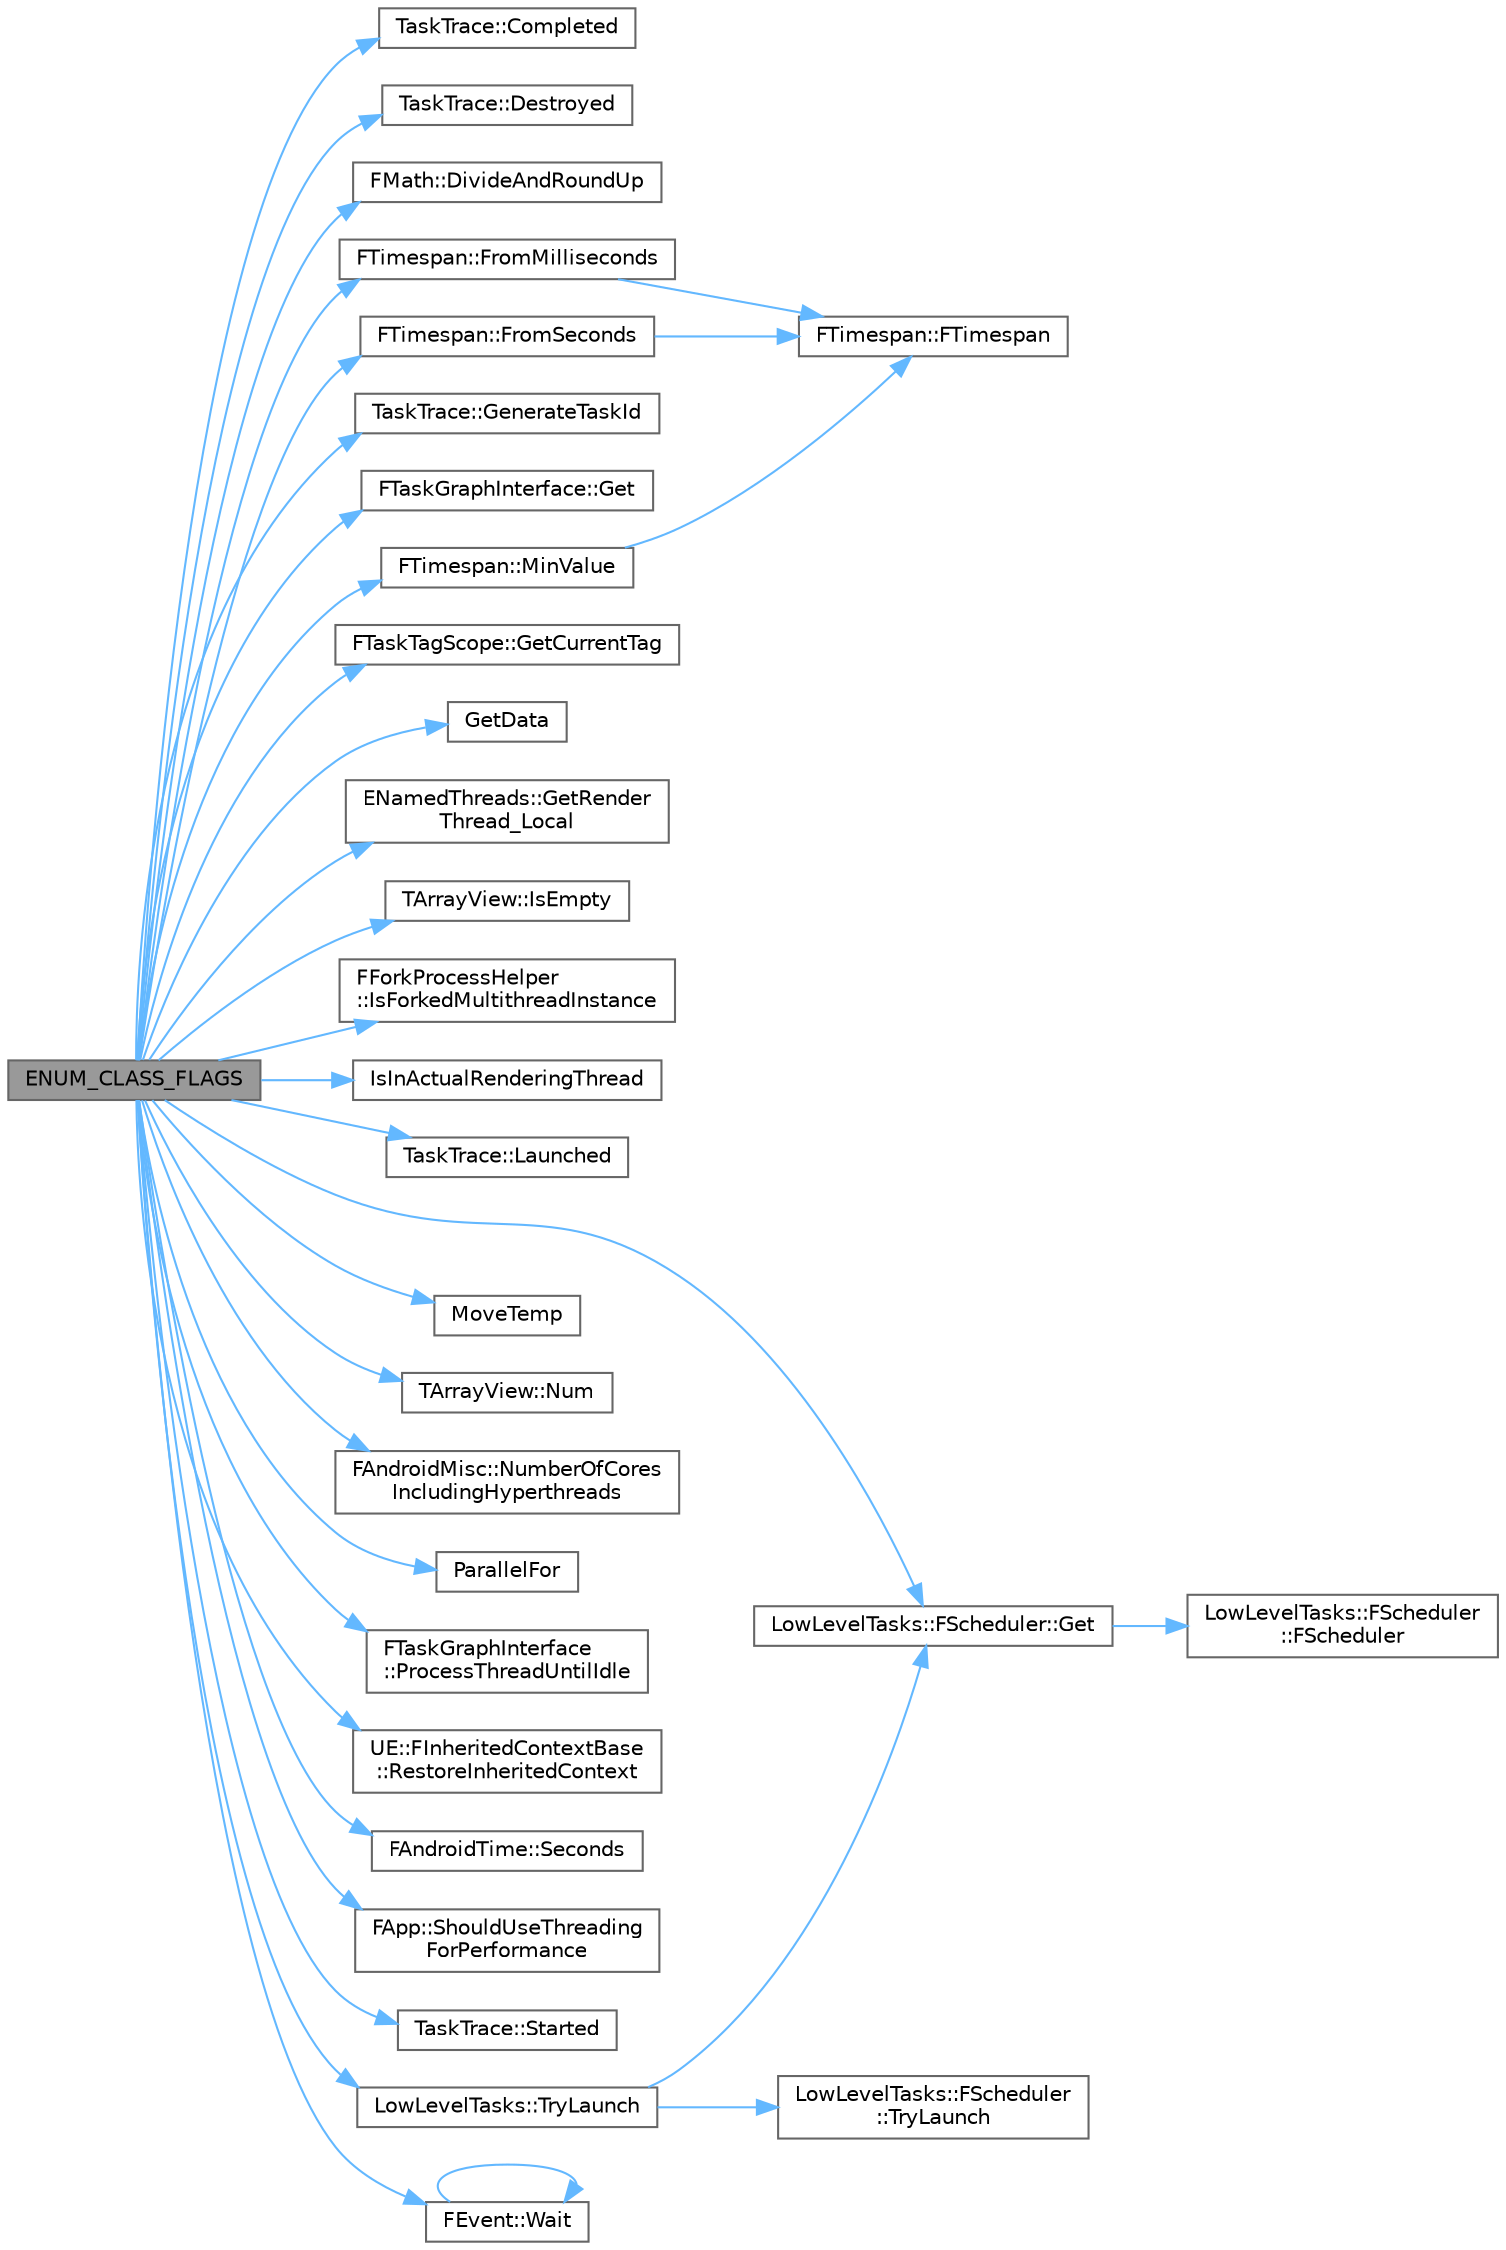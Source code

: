 digraph "ENUM_CLASS_FLAGS"
{
 // INTERACTIVE_SVG=YES
 // LATEX_PDF_SIZE
  bgcolor="transparent";
  edge [fontname=Helvetica,fontsize=10,labelfontname=Helvetica,labelfontsize=10];
  node [fontname=Helvetica,fontsize=10,shape=box,height=0.2,width=0.4];
  rankdir="LR";
  Node1 [id="Node000001",label="ENUM_CLASS_FLAGS",height=0.2,width=0.4,color="gray40", fillcolor="grey60", style="filled", fontcolor="black",tooltip=" "];
  Node1 -> Node2 [id="edge1_Node000001_Node000002",color="steelblue1",style="solid",tooltip=" "];
  Node2 [id="Node000002",label="TaskTrace::Completed",height=0.2,width=0.4,color="grey40", fillcolor="white", style="filled",URL="$dd/dcb/namespaceTaskTrace.html#afd1a28a1e696e22a39947f16dad7c7a1",tooltip=" "];
  Node1 -> Node3 [id="edge2_Node000001_Node000003",color="steelblue1",style="solid",tooltip=" "];
  Node3 [id="Node000003",label="TaskTrace::Destroyed",height=0.2,width=0.4,color="grey40", fillcolor="white", style="filled",URL="$dd/dcb/namespaceTaskTrace.html#a206beda3b790edde46093cf5730c804e",tooltip=" "];
  Node1 -> Node4 [id="edge3_Node000001_Node000004",color="steelblue1",style="solid",tooltip=" "];
  Node4 [id="Node000004",label="FMath::DivideAndRoundUp",height=0.2,width=0.4,color="grey40", fillcolor="white", style="filled",URL="$dc/d20/structFMath.html#ae928a1450f7427dabf9ee2bec4677742",tooltip="Divides two integers and rounds up."];
  Node1 -> Node5 [id="edge4_Node000001_Node000005",color="steelblue1",style="solid",tooltip=" "];
  Node5 [id="Node000005",label="FTimespan::FromMilliseconds",height=0.2,width=0.4,color="grey40", fillcolor="white", style="filled",URL="$d0/d12/structFTimespan.html#aeffda0245179d4e432bfb594489d87b9",tooltip="Create a time span that represents the specified number of milliseconds."];
  Node5 -> Node6 [id="edge5_Node000005_Node000006",color="steelblue1",style="solid",tooltip=" "];
  Node6 [id="Node000006",label="FTimespan::FTimespan",height=0.2,width=0.4,color="grey40", fillcolor="white", style="filled",URL="$d0/d12/structFTimespan.html#aca97170059e97d76b01788f7103fba7a",tooltip="Default constructor (zero initialization)."];
  Node1 -> Node7 [id="edge6_Node000001_Node000007",color="steelblue1",style="solid",tooltip=" "];
  Node7 [id="Node000007",label="FTimespan::FromSeconds",height=0.2,width=0.4,color="grey40", fillcolor="white", style="filled",URL="$d0/d12/structFTimespan.html#adbd771dd30660c80d49a60b4f92baac4",tooltip="Create a time span that represents the specified number of seconds."];
  Node7 -> Node6 [id="edge7_Node000007_Node000006",color="steelblue1",style="solid",tooltip=" "];
  Node1 -> Node8 [id="edge8_Node000001_Node000008",color="steelblue1",style="solid",tooltip=" "];
  Node8 [id="Node000008",label="TaskTrace::GenerateTaskId",height=0.2,width=0.4,color="grey40", fillcolor="white", style="filled",URL="$dd/dcb/namespaceTaskTrace.html#a55b32ed79e32a12c2130b80ae015031c",tooltip=" "];
  Node1 -> Node9 [id="edge9_Node000001_Node000009",color="steelblue1",style="solid",tooltip=" "];
  Node9 [id="Node000009",label="FTaskGraphInterface::Get",height=0.2,width=0.4,color="grey40", fillcolor="white", style="filled",URL="$df/d19/classFTaskGraphInterface.html#abfd26b251bea43c5077b6b7adcc459be",tooltip="Singleton for the system."];
  Node1 -> Node10 [id="edge10_Node000001_Node000010",color="steelblue1",style="solid",tooltip=" "];
  Node10 [id="Node000010",label="LowLevelTasks::FScheduler::Get",height=0.2,width=0.4,color="grey40", fillcolor="white", style="filled",URL="$df/dd0/classLowLevelTasks_1_1FScheduler.html#a53651e891425200d0d5b150e5ea5cd0c",tooltip=" "];
  Node10 -> Node11 [id="edge11_Node000010_Node000011",color="steelblue1",style="solid",tooltip=" "];
  Node11 [id="Node000011",label="LowLevelTasks::FScheduler\l::FScheduler",height=0.2,width=0.4,color="grey40", fillcolor="white", style="filled",URL="$df/dd0/classLowLevelTasks_1_1FScheduler.html#a5de33ac0315d13706d2ba3ffcf47e9d3",tooltip=" "];
  Node1 -> Node12 [id="edge12_Node000001_Node000012",color="steelblue1",style="solid",tooltip=" "];
  Node12 [id="Node000012",label="FTaskTagScope::GetCurrentTag",height=0.2,width=0.4,color="grey40", fillcolor="white", style="filled",URL="$d4/d8d/classFTaskTagScope.html#adbbeb1eb401ba77d26e15a8283b224f8",tooltip=" "];
  Node1 -> Node13 [id="edge13_Node000001_Node000013",color="steelblue1",style="solid",tooltip=" "];
  Node13 [id="Node000013",label="GetData",height=0.2,width=0.4,color="grey40", fillcolor="white", style="filled",URL="$d3/ddf/StringConv_8h.html#a4111b73e6a9d7101173e7223118962f3",tooltip=" "];
  Node1 -> Node14 [id="edge14_Node000001_Node000014",color="steelblue1",style="solid",tooltip=" "];
  Node14 [id="Node000014",label="ENamedThreads::GetRender\lThread_Local",height=0.2,width=0.4,color="grey40", fillcolor="white", style="filled",URL="$db/d7c/namespaceENamedThreads.html#a4e1992e463aa5fd88e16925c68342df8",tooltip=" "];
  Node1 -> Node15 [id="edge15_Node000001_Node000015",color="steelblue1",style="solid",tooltip=" "];
  Node15 [id="Node000015",label="TArrayView::IsEmpty",height=0.2,width=0.4,color="grey40", fillcolor="white", style="filled",URL="$db/d13/classTArrayView.html#a4ff5dbedc5bb83d06568b18e474d6d9a",tooltip="Returns true if the array view is empty and contains no elements."];
  Node1 -> Node16 [id="edge16_Node000001_Node000016",color="steelblue1",style="solid",tooltip=" "];
  Node16 [id="Node000016",label="FForkProcessHelper\l::IsForkedMultithreadInstance",height=0.2,width=0.4,color="grey40", fillcolor="white", style="filled",URL="$da/d99/classFForkProcessHelper.html#abeb108b4fc5c308c957b6a98317396de",tooltip="Are we a forked process that supports multithreading This only becomes true after its safe to be mult..."];
  Node1 -> Node17 [id="edge17_Node000001_Node000017",color="steelblue1",style="solid",tooltip=" "];
  Node17 [id="Node000017",label="IsInActualRenderingThread",height=0.2,width=0.4,color="grey40", fillcolor="white", style="filled",URL="$d5/d8c/CoreGlobals_8h.html#aa07c104b2e43382ace98cf1e5bd32038",tooltip=" "];
  Node1 -> Node18 [id="edge18_Node000001_Node000018",color="steelblue1",style="solid",tooltip=" "];
  Node18 [id="Node000018",label="TaskTrace::Launched",height=0.2,width=0.4,color="grey40", fillcolor="white", style="filled",URL="$dd/dcb/namespaceTaskTrace.html#a05a6e2014b9b2d25ca97a6ecb1a1c030",tooltip=" "];
  Node1 -> Node19 [id="edge19_Node000001_Node000019",color="steelblue1",style="solid",tooltip=" "];
  Node19 [id="Node000019",label="FTimespan::MinValue",height=0.2,width=0.4,color="grey40", fillcolor="white", style="filled",URL="$d0/d12/structFTimespan.html#a567a22878b3f4325294e6602ac999d66",tooltip="Return the minimum time span value."];
  Node19 -> Node6 [id="edge20_Node000019_Node000006",color="steelblue1",style="solid",tooltip=" "];
  Node1 -> Node20 [id="edge21_Node000001_Node000020",color="steelblue1",style="solid",tooltip=" "];
  Node20 [id="Node000020",label="MoveTemp",height=0.2,width=0.4,color="grey40", fillcolor="white", style="filled",URL="$d4/d24/UnrealTemplate_8h.html#ad5e6c049aeb9c9115fec514ba581dbb6",tooltip="MoveTemp will cast a reference to an rvalue reference."];
  Node1 -> Node21 [id="edge22_Node000001_Node000021",color="steelblue1",style="solid",tooltip=" "];
  Node21 [id="Node000021",label="TArrayView::Num",height=0.2,width=0.4,color="grey40", fillcolor="white", style="filled",URL="$db/d13/classTArrayView.html#ae5b1658ae1312e54b0d669664cbf88ed",tooltip="Returns number of elements in array."];
  Node1 -> Node22 [id="edge23_Node000001_Node000022",color="steelblue1",style="solid",tooltip=" "];
  Node22 [id="Node000022",label="FAndroidMisc::NumberOfCores\lIncludingHyperthreads",height=0.2,width=0.4,color="grey40", fillcolor="white", style="filled",URL="$db/d8b/structFAndroidMisc.html#ada9631fd66aa2e52d63c8115e37f20ac",tooltip=" "];
  Node1 -> Node23 [id="edge24_Node000001_Node000023",color="steelblue1",style="solid",tooltip=" "];
  Node23 [id="Node000023",label="ParallelFor",height=0.2,width=0.4,color="grey40", fillcolor="white", style="filled",URL="$d2/da1/ParallelFor_8h.html#a68b625089b9c041b662a1605dbef98f0",tooltip="General purpose parallel for that uses the taskgraph."];
  Node1 -> Node24 [id="edge25_Node000001_Node000024",color="steelblue1",style="solid",tooltip=" "];
  Node24 [id="Node000024",label="FTaskGraphInterface\l::ProcessThreadUntilIdle",height=0.2,width=0.4,color="grey40", fillcolor="white", style="filled",URL="$df/d19/classFTaskGraphInterface.html#ae7e0f387e455c6a7c9686fa30a118365",tooltip="Requests that a named thread, which must be this thread, run until idle, then return."];
  Node1 -> Node25 [id="edge26_Node000001_Node000025",color="steelblue1",style="solid",tooltip=" "];
  Node25 [id="Node000025",label="UE::FInheritedContextBase\l::RestoreInheritedContext",height=0.2,width=0.4,color="grey40", fillcolor="white", style="filled",URL="$dc/d16/classUE_1_1FInheritedContextBase.html#a2e7f2280ea5c42a8a09965cdbdaa90c2",tooltip=" "];
  Node1 -> Node26 [id="edge27_Node000001_Node000026",color="steelblue1",style="solid",tooltip=" "];
  Node26 [id="Node000026",label="FAndroidTime::Seconds",height=0.2,width=0.4,color="grey40", fillcolor="white", style="filled",URL="$d1/d27/structFAndroidTime.html#ad64caf5a4cf7be5a98034240d951a54e",tooltip=" "];
  Node1 -> Node27 [id="edge28_Node000001_Node000027",color="steelblue1",style="solid",tooltip=" "];
  Node27 [id="Node000027",label="FApp::ShouldUseThreading\lForPerformance",height=0.2,width=0.4,color="grey40", fillcolor="white", style="filled",URL="$d9/d01/classFApp.html#af4aeac283053e910185060aeae88332e",tooltip="Checks whether the application should run multi-threaded for performance critical features."];
  Node1 -> Node28 [id="edge29_Node000001_Node000028",color="steelblue1",style="solid",tooltip=" "];
  Node28 [id="Node000028",label="TaskTrace::Started",height=0.2,width=0.4,color="grey40", fillcolor="white", style="filled",URL="$dd/dcb/namespaceTaskTrace.html#a00ab46907c40fbf51fa314e117e463cf",tooltip=" "];
  Node1 -> Node29 [id="edge30_Node000001_Node000029",color="steelblue1",style="solid",tooltip=" "];
  Node29 [id="Node000029",label="LowLevelTasks::TryLaunch",height=0.2,width=0.4,color="grey40", fillcolor="white", style="filled",URL="$dd/d11/namespaceLowLevelTasks.html#a183184a359a2218797e03cbba90b3662",tooltip=" "];
  Node29 -> Node10 [id="edge31_Node000029_Node000010",color="steelblue1",style="solid",tooltip=" "];
  Node29 -> Node30 [id="edge32_Node000029_Node000030",color="steelblue1",style="solid",tooltip=" "];
  Node30 [id="Node000030",label="LowLevelTasks::FScheduler\l::TryLaunch",height=0.2,width=0.4,color="grey40", fillcolor="white", style="filled",URL="$df/dd0/classLowLevelTasks_1_1FScheduler.html#a5b07835767cfa17fa5b293c04fc22098",tooltip=" "];
  Node1 -> Node31 [id="edge33_Node000001_Node000031",color="steelblue1",style="solid",tooltip=" "];
  Node31 [id="Node000031",label="FEvent::Wait",height=0.2,width=0.4,color="grey40", fillcolor="white", style="filled",URL="$d8/d86/classFEvent.html#a0ed6c3edf36b18c820ff50cc5ebf2728",tooltip="Waits the specified amount of time for the event to be triggered."];
  Node31 -> Node31 [id="edge34_Node000031_Node000031",color="steelblue1",style="solid",tooltip=" "];
}
